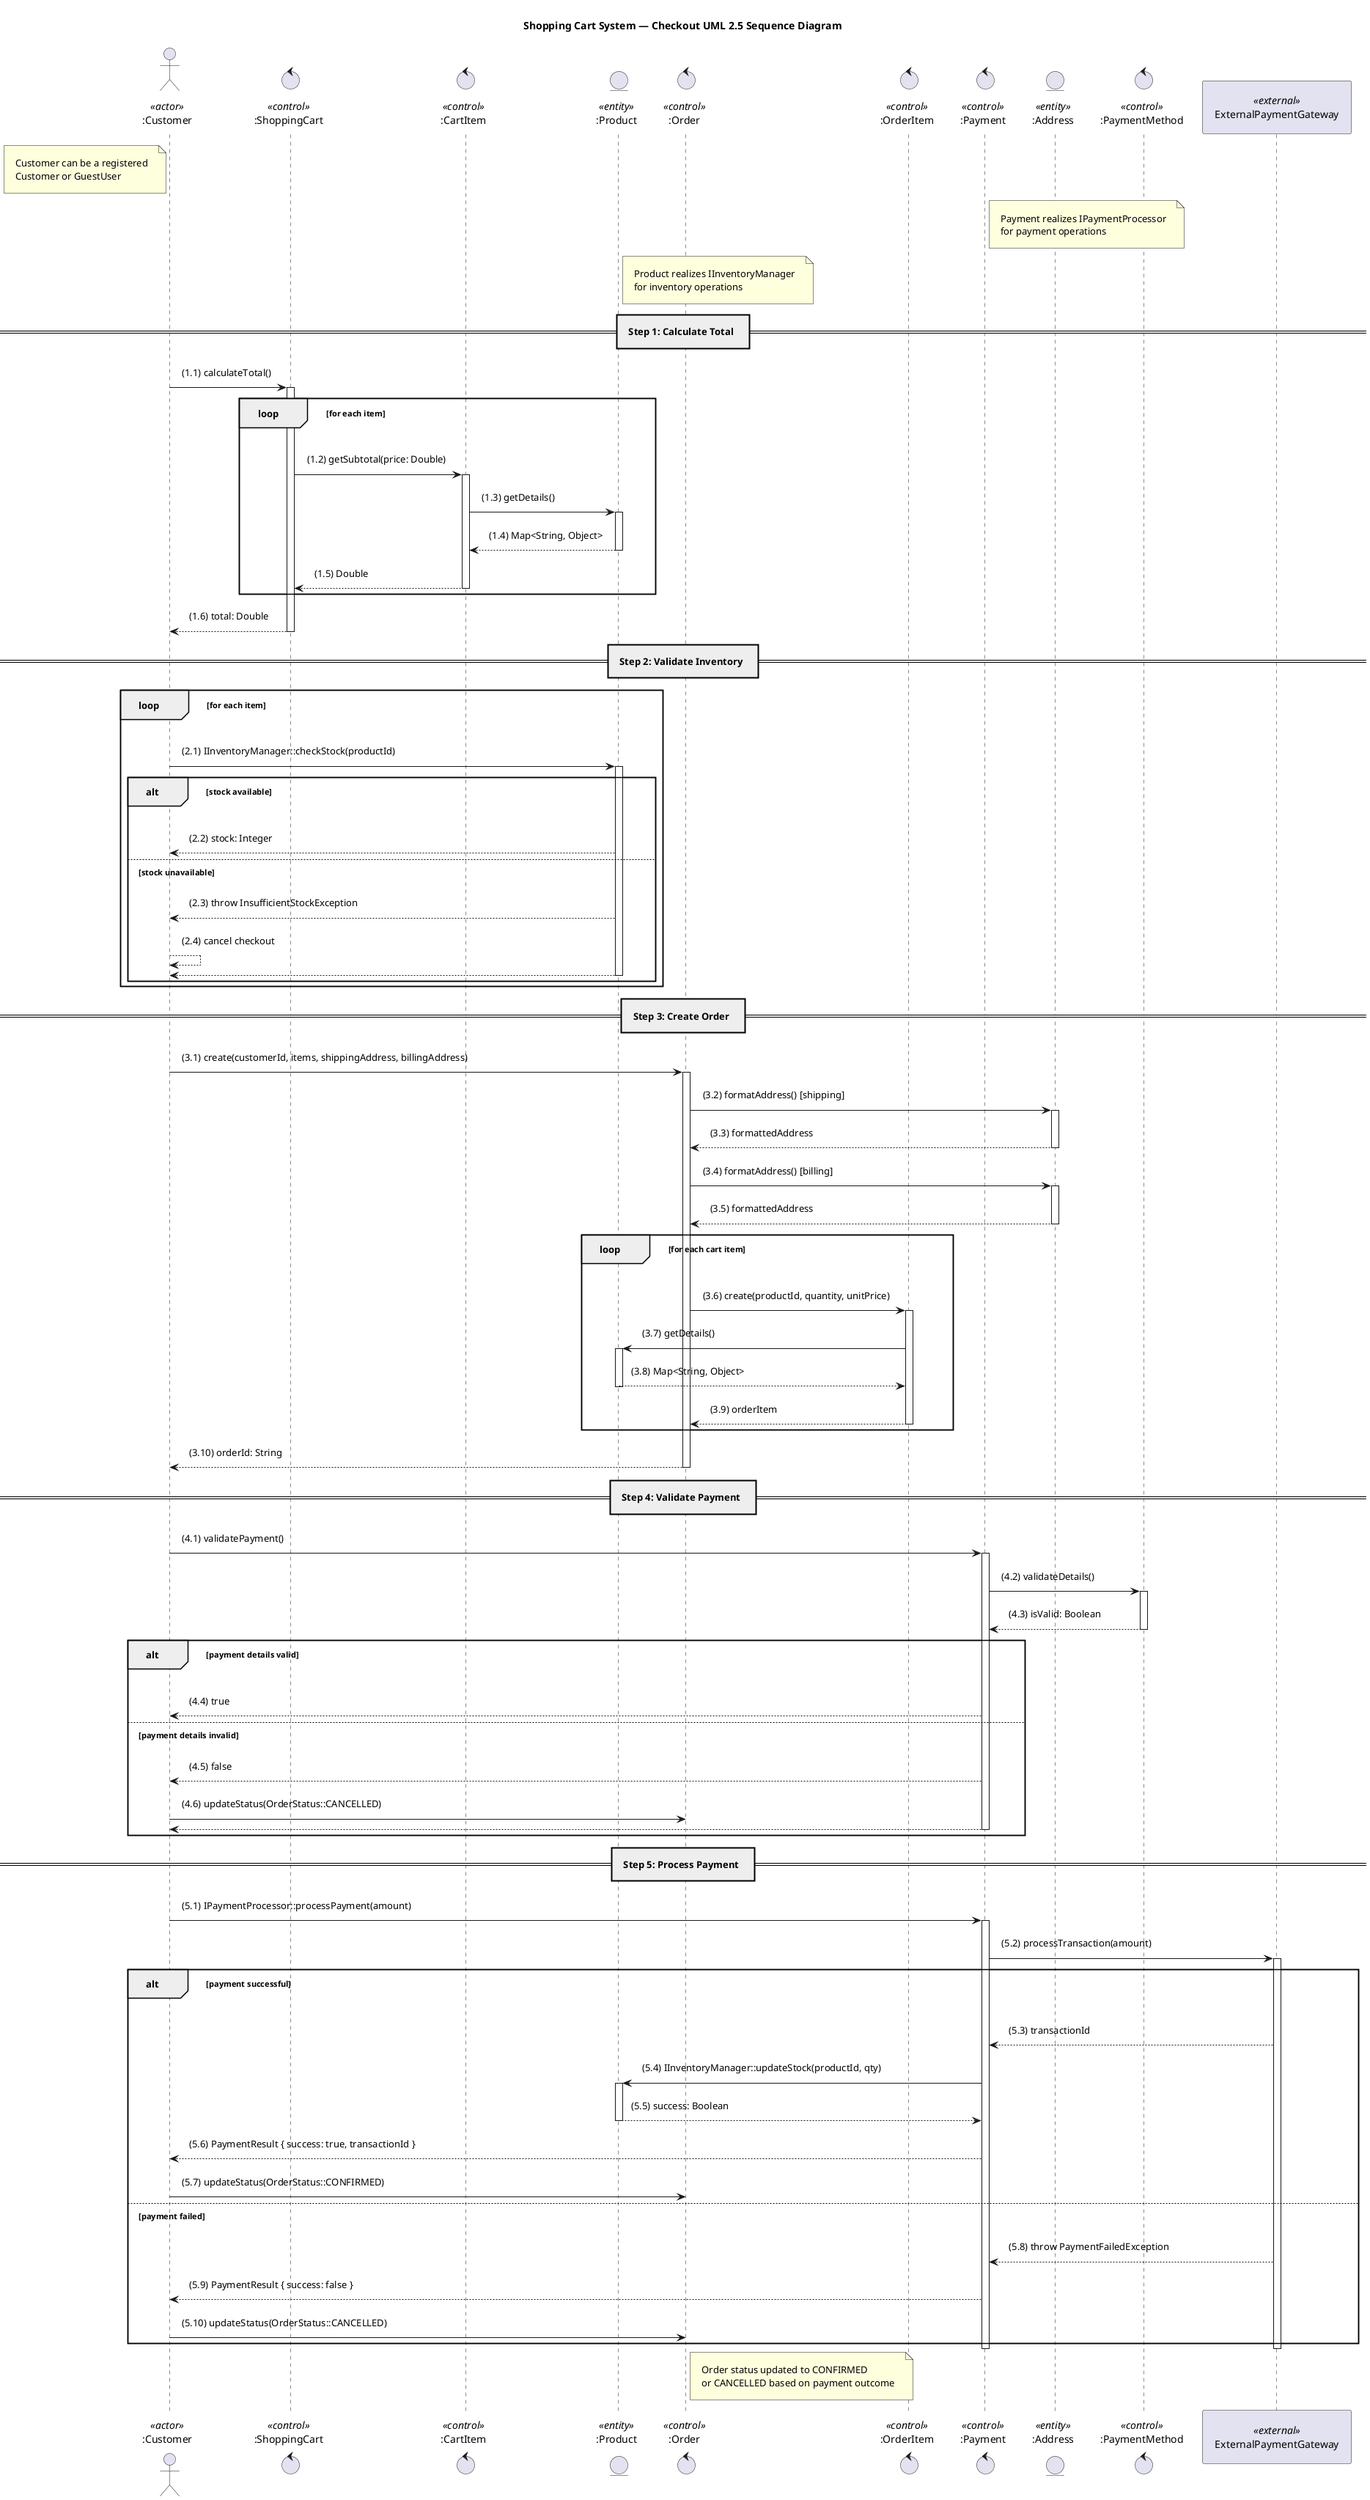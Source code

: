 @startuml
title Shopping Cart System — Checkout UML 2.5 Sequence Diagram

skinparam linetype polyline
skinparam Shadowing false
skinparam Padding 10
skinparam NodePadding 10
skinparam ComponentPadding 10

actor Customer as ":Customer" <<actor>>
control ShoppingCart as ":ShoppingCart" <<control>>
control CartItem as ":CartItem" <<control>>
entity Product as ":Product" <<entity>>
control Order as ":Order" <<control>>
control OrderItem as ":OrderItem" <<control>>
control Payment as ":Payment" <<control>>
entity Address as ":Address" <<entity>>
control PaymentMethod as ":PaymentMethod" <<control>>
participant Gateway as "ExternalPaymentGateway" <<external>>

note left of Customer
  Customer can be a registered
  Customer or GuestUser
end note
note right of Payment
  Payment realizes IPaymentProcessor
  for payment operations
end note
note right of Product
  Product realizes IInventoryManager
  for inventory operations
end note

== Step 1: Calculate Total ==
Customer -> ShoppingCart: (1.1) calculateTotal()
activate ShoppingCart
loop for each item
  ShoppingCart -> CartItem: (1.2) getSubtotal(price: Double)
  activate CartItem
  CartItem -> Product: (1.3) getDetails()
  activate Product
  Product --> CartItem: (1.4) Map<String, Object>
  deactivate Product
  CartItem --> ShoppingCart: (1.5) Double
  deactivate CartItem
end
ShoppingCart --> Customer: (1.6) total: Double
deactivate ShoppingCart

== Step 2: Validate Inventory ==
loop for each item
  Customer -> Product: (2.1) IInventoryManager::checkStock(productId)
  activate Product
  alt stock available
    Product --> Customer: (2.2) stock: Integer
  else stock unavailable
    Product --> Customer: (2.3) throw InsufficientStockException
    Customer --> Customer: (2.4) cancel checkout
    return
  end
  deactivate Product
end

== Step 3: Create Order ==
Customer -> Order: (3.1) create(customerId, items, shippingAddress, billingAddress)
activate Order
Order -> Address: (3.2) formatAddress() [shipping]
activate Address
Address --> Order: (3.3) formattedAddress
deactivate Address
Order -> Address: (3.4) formatAddress() [billing]
activate Address
Address --> Order: (3.5) formattedAddress
deactivate Address
loop for each cart item
  Order -> OrderItem: (3.6) create(productId, quantity, unitPrice)
  activate OrderItem
  OrderItem -> Product: (3.7) getDetails()
  activate Product
  Product --> OrderItem: (3.8) Map<String, Object>
  deactivate Product
  OrderItem --> Order: (3.9) orderItem
  deactivate OrderItem
end
Order --> Customer: (3.10) orderId: String
deactivate Order

== Step 4: Validate Payment ==
Customer -> Payment: (4.1) validatePayment()
activate Payment
Payment -> PaymentMethod: (4.2) validateDetails()
activate PaymentMethod
PaymentMethod --> Payment: (4.3) isValid: Boolean
deactivate PaymentMethod
alt payment details valid
  Payment --> Customer: (4.4) true
else payment details invalid
  Payment --> Customer: (4.5) false
  Customer -> Order: (4.6) updateStatus(OrderStatus::CANCELLED)
  return
end
deactivate Payment

== Step 5: Process Payment ==
Customer -> Payment: (5.1) IPaymentProcessor::processPayment(amount)
activate Payment
Payment -> Gateway: (5.2) processTransaction(amount)
activate Gateway
alt payment successful
  Gateway --> Payment: (5.3) transactionId
  Payment -> Product: (5.4) IInventoryManager::updateStock(productId, qty)
  activate Product
  Product --> Payment: (5.5) success: Boolean
  deactivate Product
  Payment --> Customer: (5.6) PaymentResult { success: true, transactionId }
  Customer -> Order: (5.7) updateStatus(OrderStatus::CONFIRMED)
else payment failed
  Gateway --> Payment: (5.8) throw PaymentFailedException
  Payment --> Customer: (5.9) PaymentResult { success: false }
  Customer -> Order: (5.10) updateStatus(OrderStatus::CANCELLED)
end
deactivate Gateway
deactivate Payment

note right of Order
  Order status updated to CONFIRMED
  or CANCELLED based on payment outcome
end note

@enduml

